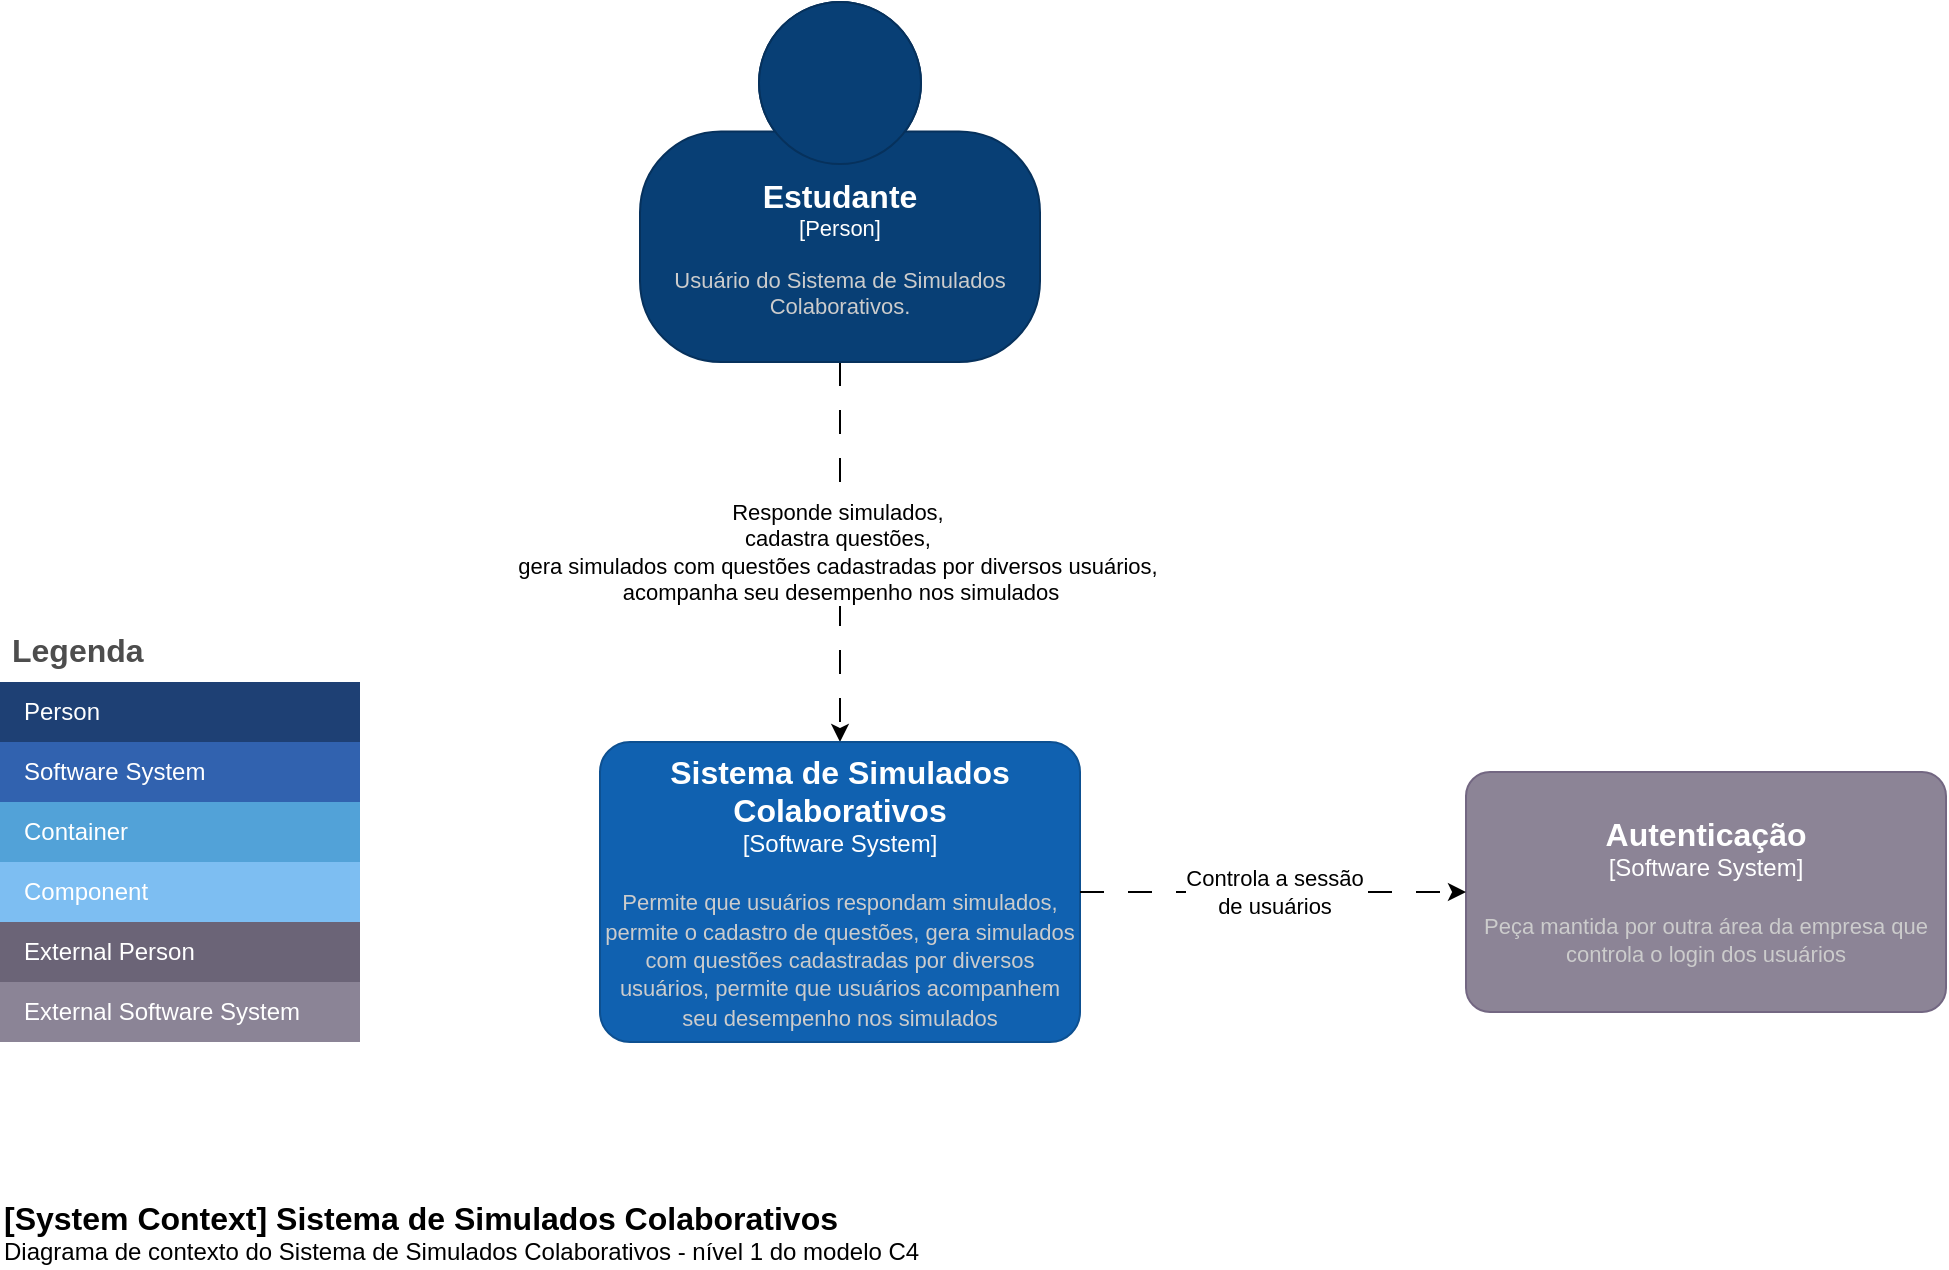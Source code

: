 <mxfile version="24.9.0" pages="2">
  <diagram name="Nivel_01" id="5H8RK2bynrrVNt_t68Tk">
    <mxGraphModel dx="1834" dy="907" grid="0" gridSize="10" guides="1" tooltips="1" connect="1" arrows="1" fold="1" page="0" pageScale="1" pageWidth="827" pageHeight="1169" math="0" shadow="0">
      <root>
        <mxCell id="0" />
        <mxCell id="1" parent="0" />
        <mxCell id="e7h-vB6Fk-GAEoIaYK3s-4" value="Responde simulados,&amp;nbsp;&lt;div&gt;cadastra questões,&amp;nbsp;&lt;div&gt;gera simulados com questões cadastradas por diversos usuários,&amp;nbsp;&lt;/div&gt;&lt;div&gt;acompanha seu desempenho nos simulados&lt;/div&gt;&lt;/div&gt;" style="edgeStyle=orthogonalEdgeStyle;rounded=0;orthogonalLoop=1;jettySize=auto;html=1;dashed=1;dashPattern=12 12;" parent="1" source="e7h-vB6Fk-GAEoIaYK3s-2" target="e7h-vB6Fk-GAEoIaYK3s-3" edge="1">
          <mxGeometry relative="1" as="geometry" />
        </mxCell>
        <object placeholders="1" c4Name="Estudante" c4Type="Person" c4Description="Usuário do Sistema de Simulados Colaborativos." label="&lt;font style=&quot;font-size: 16px&quot;&gt;&lt;b&gt;%c4Name%&lt;/b&gt;&lt;/font&gt;&lt;div&gt;[%c4Type%]&lt;/div&gt;&lt;br&gt;&lt;div&gt;&lt;font style=&quot;font-size: 11px&quot;&gt;&lt;font color=&quot;#cccccc&quot;&gt;%c4Description%&lt;/font&gt;&lt;/div&gt;" id="e7h-vB6Fk-GAEoIaYK3s-2">
          <mxCell style="html=1;fontSize=11;dashed=0;whiteSpace=wrap;fillColor=#083F75;strokeColor=#06315C;fontColor=#ffffff;shape=mxgraph.c4.person2;align=center;metaEdit=1;points=[[0.5,0,0],[1,0.5,0],[1,0.75,0],[0.75,1,0],[0.5,1,0],[0.25,1,0],[0,0.75,0],[0,0.5,0]];resizable=0;" parent="1" vertex="1">
            <mxGeometry x="140" y="100" width="200" height="180" as="geometry" />
          </mxCell>
        </object>
        <object placeholders="1" c4Name="Sistema de Simulados Colaborativos" c4Type="Software System" c4Description="Permite que usuários respondam simulados, permite o cadastro de questões, gera simulados com questões cadastradas por diversos usuários, permite que usuários acompanhem seu desempenho nos simulados" label="&lt;font style=&quot;font-size: 16px&quot;&gt;&lt;b&gt;%c4Name%&lt;/b&gt;&lt;/font&gt;&lt;div&gt;[%c4Type%]&lt;/div&gt;&lt;br&gt;&lt;div&gt;&lt;font style=&quot;font-size: 11px&quot;&gt;&lt;font color=&quot;#cccccc&quot;&gt;%c4Description%&lt;/font&gt;&lt;/div&gt;" id="e7h-vB6Fk-GAEoIaYK3s-3">
          <mxCell style="rounded=1;whiteSpace=wrap;html=1;labelBackgroundColor=none;fillColor=#1061B0;fontColor=#ffffff;align=center;arcSize=10;strokeColor=#0D5091;metaEdit=1;resizable=1;points=[[0.25,0,0],[0.5,0,0],[0.75,0,0],[1,0.25,0],[1,0.5,0],[1,0.75,0],[0.75,1,0],[0.5,1,0],[0.25,1,0],[0,0.75,0],[0,0.5,0],[0,0.25,0]];imageWidth=24;imageHeight=24;" parent="1" vertex="1">
            <mxGeometry x="120" y="470" width="240" height="150" as="geometry" />
          </mxCell>
        </object>
        <object placeholders="1" c4Name="Autenticação" c4Type="Software System" c4Description="Peça mantida por outra área da empresa que controla o login dos usuários" label="&lt;font style=&quot;font-size: 16px&quot;&gt;&lt;b&gt;%c4Name%&lt;/b&gt;&lt;/font&gt;&lt;div&gt;[%c4Type%]&lt;/div&gt;&lt;br&gt;&lt;div&gt;&lt;font style=&quot;font-size: 11px&quot;&gt;&lt;font color=&quot;#cccccc&quot;&gt;%c4Description%&lt;/font&gt;&lt;/div&gt;" id="KkvO_CdFWQH7ebUj5pre-1">
          <mxCell style="rounded=1;whiteSpace=wrap;html=1;labelBackgroundColor=none;fillColor=#8C8496;fontColor=#ffffff;align=center;arcSize=10;strokeColor=#736782;metaEdit=1;resizable=0;points=[[0.25,0,0],[0.5,0,0],[0.75,0,0],[1,0.25,0],[1,0.5,0],[1,0.75,0],[0.75,1,0],[0.5,1,0],[0.25,1,0],[0,0.75,0],[0,0.5,0],[0,0.25,0]];" parent="1" vertex="1">
            <mxGeometry x="553" y="485" width="240" height="120" as="geometry" />
          </mxCell>
        </object>
        <mxCell id="KkvO_CdFWQH7ebUj5pre-2" value="Controla a sessão&lt;div&gt;de usuários&lt;/div&gt;" style="edgeStyle=orthogonalEdgeStyle;rounded=0;orthogonalLoop=1;jettySize=auto;html=1;dashed=1;dashPattern=12 12;exitX=1;exitY=0.5;exitDx=0;exitDy=0;exitPerimeter=0;" parent="1" source="e7h-vB6Fk-GAEoIaYK3s-3" target="KkvO_CdFWQH7ebUj5pre-1" edge="1">
          <mxGeometry relative="1" as="geometry" />
        </mxCell>
        <object placeholders="1" c4Name="[System Context] Sistema de Simulados Colaborativos" c4Type="ContainerScopeBoundary" c4Description="Diagrama de contexto do Sistema de Simulados Colaborativos - nível 1 do modelo C4" label="&lt;font style=&quot;font-size: 16px&quot;&gt;&lt;b&gt;&lt;div style=&quot;text-align: left&quot;&gt;%c4Name%&lt;/div&gt;&lt;/b&gt;&lt;/font&gt;&lt;div style=&quot;text-align: left&quot;&gt;%c4Description%&lt;/div&gt;" id="KkvO_CdFWQH7ebUj5pre-3">
          <mxCell style="text;html=1;strokeColor=none;fillColor=none;align=left;verticalAlign=top;whiteSpace=wrap;rounded=0;metaEdit=1;allowArrows=0;resizable=1;rotatable=0;connectable=0;recursiveResize=0;expand=0;pointerEvents=0;points=[[0.25,0,0],[0.5,0,0],[0.75,0,0],[1,0.25,0],[1,0.5,0],[1,0.75,0],[0.75,1,0],[0.5,1,0],[0.25,1,0],[0,0.75,0],[0,0.5,0],[0,0.25,0]];" parent="1" vertex="1">
            <mxGeometry x="-180" y="692" width="510" height="40" as="geometry" />
          </mxCell>
        </object>
        <mxCell id="bhWjfCL2sMHNNuWfph31-1" value="Legenda" style="shape=table;startSize=30;container=1;collapsible=0;childLayout=tableLayout;fontSize=16;align=left;verticalAlign=top;fillColor=none;strokeColor=none;fontColor=#4D4D4D;fontStyle=1;spacingLeft=6;spacing=0;resizable=0;" parent="1" vertex="1">
          <mxGeometry x="-180" y="410" width="180" height="210" as="geometry" />
        </mxCell>
        <mxCell id="bhWjfCL2sMHNNuWfph31-2" value="" style="shape=tableRow;horizontal=0;startSize=0;swimlaneHead=0;swimlaneBody=0;strokeColor=inherit;top=0;left=0;bottom=0;right=0;collapsible=0;dropTarget=0;fillColor=none;points=[[0,0.5],[1,0.5]];portConstraint=eastwest;fontSize=12;" parent="bhWjfCL2sMHNNuWfph31-1" vertex="1">
          <mxGeometry y="30" width="180" height="30" as="geometry" />
        </mxCell>
        <mxCell id="bhWjfCL2sMHNNuWfph31-3" value="Person" style="shape=partialRectangle;html=1;whiteSpace=wrap;connectable=0;strokeColor=inherit;overflow=hidden;fillColor=#1E4074;top=0;left=0;bottom=0;right=0;pointerEvents=1;fontSize=12;align=left;fontColor=#FFFFFF;gradientColor=none;spacingLeft=10;spacingRight=4;" parent="bhWjfCL2sMHNNuWfph31-2" vertex="1">
          <mxGeometry width="180" height="30" as="geometry">
            <mxRectangle width="180" height="30" as="alternateBounds" />
          </mxGeometry>
        </mxCell>
        <mxCell id="bhWjfCL2sMHNNuWfph31-4" value="" style="shape=tableRow;horizontal=0;startSize=0;swimlaneHead=0;swimlaneBody=0;strokeColor=inherit;top=0;left=0;bottom=0;right=0;collapsible=0;dropTarget=0;fillColor=none;points=[[0,0.5],[1,0.5]];portConstraint=eastwest;fontSize=12;" parent="bhWjfCL2sMHNNuWfph31-1" vertex="1">
          <mxGeometry y="60" width="180" height="30" as="geometry" />
        </mxCell>
        <mxCell id="bhWjfCL2sMHNNuWfph31-5" value="Software System" style="shape=partialRectangle;html=1;whiteSpace=wrap;connectable=0;strokeColor=inherit;overflow=hidden;fillColor=#3162AF;top=0;left=0;bottom=0;right=0;pointerEvents=1;fontSize=12;align=left;fontColor=#FFFFFF;gradientColor=none;spacingLeft=10;spacingRight=4;" parent="bhWjfCL2sMHNNuWfph31-4" vertex="1">
          <mxGeometry width="180" height="30" as="geometry">
            <mxRectangle width="180" height="30" as="alternateBounds" />
          </mxGeometry>
        </mxCell>
        <mxCell id="bhWjfCL2sMHNNuWfph31-6" value="" style="shape=tableRow;horizontal=0;startSize=0;swimlaneHead=0;swimlaneBody=0;strokeColor=inherit;top=0;left=0;bottom=0;right=0;collapsible=0;dropTarget=0;fillColor=none;points=[[0,0.5],[1,0.5]];portConstraint=eastwest;fontSize=12;" parent="bhWjfCL2sMHNNuWfph31-1" vertex="1">
          <mxGeometry y="90" width="180" height="30" as="geometry" />
        </mxCell>
        <mxCell id="bhWjfCL2sMHNNuWfph31-7" value="Container" style="shape=partialRectangle;html=1;whiteSpace=wrap;connectable=0;strokeColor=inherit;overflow=hidden;fillColor=#52a2d8;top=0;left=0;bottom=0;right=0;pointerEvents=1;fontSize=12;align=left;fontColor=#FFFFFF;gradientColor=none;spacingLeft=10;spacingRight=4;" parent="bhWjfCL2sMHNNuWfph31-6" vertex="1">
          <mxGeometry width="180" height="30" as="geometry">
            <mxRectangle width="180" height="30" as="alternateBounds" />
          </mxGeometry>
        </mxCell>
        <mxCell id="bhWjfCL2sMHNNuWfph31-8" value="" style="shape=tableRow;horizontal=0;startSize=0;swimlaneHead=0;swimlaneBody=0;strokeColor=inherit;top=0;left=0;bottom=0;right=0;collapsible=0;dropTarget=0;fillColor=none;points=[[0,0.5],[1,0.5]];portConstraint=eastwest;fontSize=12;" parent="bhWjfCL2sMHNNuWfph31-1" vertex="1">
          <mxGeometry y="120" width="180" height="30" as="geometry" />
        </mxCell>
        <mxCell id="bhWjfCL2sMHNNuWfph31-9" value="Component" style="shape=partialRectangle;html=1;whiteSpace=wrap;connectable=0;strokeColor=inherit;overflow=hidden;fillColor=#7dbef2;top=0;left=0;bottom=0;right=0;pointerEvents=1;fontSize=12;align=left;fontColor=#FFFFFF;gradientColor=none;spacingLeft=10;spacingRight=4;" parent="bhWjfCL2sMHNNuWfph31-8" vertex="1">
          <mxGeometry width="180" height="30" as="geometry">
            <mxRectangle width="180" height="30" as="alternateBounds" />
          </mxGeometry>
        </mxCell>
        <mxCell id="bhWjfCL2sMHNNuWfph31-10" value="" style="shape=tableRow;horizontal=0;startSize=0;swimlaneHead=0;swimlaneBody=0;strokeColor=inherit;top=0;left=0;bottom=0;right=0;collapsible=0;dropTarget=0;fillColor=none;points=[[0,0.5],[1,0.5]];portConstraint=eastwest;fontSize=12;" parent="bhWjfCL2sMHNNuWfph31-1" vertex="1">
          <mxGeometry y="150" width="180" height="30" as="geometry" />
        </mxCell>
        <mxCell id="bhWjfCL2sMHNNuWfph31-11" value="External Person" style="shape=partialRectangle;html=1;whiteSpace=wrap;connectable=0;strokeColor=inherit;overflow=hidden;fillColor=#6b6477;top=0;left=0;bottom=0;right=0;pointerEvents=1;fontSize=12;align=left;fontColor=#FFFFFF;gradientColor=none;spacingLeft=10;spacingRight=4;" parent="bhWjfCL2sMHNNuWfph31-10" vertex="1">
          <mxGeometry width="180" height="30" as="geometry">
            <mxRectangle width="180" height="30" as="alternateBounds" />
          </mxGeometry>
        </mxCell>
        <mxCell id="bhWjfCL2sMHNNuWfph31-12" value="" style="shape=tableRow;horizontal=0;startSize=0;swimlaneHead=0;swimlaneBody=0;strokeColor=inherit;top=0;left=0;bottom=0;right=0;collapsible=0;dropTarget=0;fillColor=none;points=[[0,0.5],[1,0.5]];portConstraint=eastwest;fontSize=12;" parent="bhWjfCL2sMHNNuWfph31-1" vertex="1">
          <mxGeometry y="180" width="180" height="30" as="geometry" />
        </mxCell>
        <mxCell id="bhWjfCL2sMHNNuWfph31-13" value="External Software System" style="shape=partialRectangle;html=1;whiteSpace=wrap;connectable=0;strokeColor=inherit;overflow=hidden;fillColor=#8b8496;top=0;left=0;bottom=0;right=0;pointerEvents=1;fontSize=12;align=left;fontColor=#FFFFFF;gradientColor=none;spacingLeft=10;spacingRight=4;" parent="bhWjfCL2sMHNNuWfph31-12" vertex="1">
          <mxGeometry width="180" height="30" as="geometry">
            <mxRectangle width="180" height="30" as="alternateBounds" />
          </mxGeometry>
        </mxCell>
      </root>
    </mxGraphModel>
  </diagram>
  <diagram id="eyKw_5jtFkNG9nvpcF-B" name="Nivel_02">
    <mxGraphModel dx="1834" dy="907" grid="0" gridSize="10" guides="1" tooltips="1" connect="1" arrows="1" fold="1" page="0" pageScale="1" pageWidth="827" pageHeight="1169" math="0" shadow="0">
      <root>
        <mxCell id="0" />
        <mxCell id="1" parent="0" />
        <mxCell id="5iQ2zW2p_STfxMjJQaRb-1" value="Responde simulados,&amp;nbsp;&lt;div&gt;cadastra questões,&amp;nbsp;&lt;div&gt;gera simulados com questões cadastradas por diversos usuários,&amp;nbsp;&lt;/div&gt;&lt;div&gt;acompanha seu desempenho nos simulados&lt;/div&gt;&lt;/div&gt;" style="edgeStyle=orthogonalEdgeStyle;rounded=0;orthogonalLoop=1;jettySize=auto;html=1;dashed=1;dashPattern=12 12;entryX=0.5;entryY=0;entryDx=0;entryDy=0;entryPerimeter=0;" parent="1" source="5iQ2zW2p_STfxMjJQaRb-2" target="_7IkK0P6RhD-D05Mg6ee-1" edge="1">
          <mxGeometry relative="1" as="geometry">
            <mxPoint x="240" y="490.0" as="targetPoint" />
          </mxGeometry>
        </mxCell>
        <object placeholders="1" c4Name="Estudante" c4Type="Person" c4Description="Usuário do Sistema de Simulados Colaborativos." label="&lt;font style=&quot;font-size: 16px&quot;&gt;&lt;b&gt;%c4Name%&lt;/b&gt;&lt;/font&gt;&lt;div&gt;[%c4Type%]&lt;/div&gt;&lt;br&gt;&lt;div&gt;&lt;font style=&quot;font-size: 11px&quot;&gt;&lt;font color=&quot;#cccccc&quot;&gt;%c4Description%&lt;/font&gt;&lt;/div&gt;" id="5iQ2zW2p_STfxMjJQaRb-2">
          <mxCell style="html=1;fontSize=11;dashed=0;whiteSpace=wrap;fillColor=#083F75;strokeColor=#06315C;fontColor=#ffffff;shape=mxgraph.c4.person2;align=center;metaEdit=1;points=[[0.5,0,0],[1,0.5,0],[1,0.75,0],[0.75,1,0],[0.5,1,0],[0.25,1,0],[0,0.75,0],[0,0.5,0]];resizable=0;" parent="1" vertex="1">
            <mxGeometry x="140" y="100" width="200" height="180" as="geometry" />
          </mxCell>
        </object>
        <object placeholders="1" c4Name="Sistema de Simulados Colaborativos" c4Type="SystemScopeBoundary" c4Application="Software System" label="&lt;font style=&quot;font-size: 16px&quot;&gt;&lt;b&gt;&lt;div style=&quot;text-align: left&quot;&gt;%c4Name%&lt;/div&gt;&lt;/b&gt;&lt;/font&gt;&lt;div style=&quot;text-align: left&quot;&gt;[%c4Application%]&lt;/div&gt;" id="CL_LBndg5or0uDUuHaDi-1">
          <mxCell style="rounded=1;fontSize=11;whiteSpace=wrap;html=1;dashed=1;arcSize=20;fillColor=none;strokeColor=#1fa2db;fontColor=#1FA2DB;labelBackgroundColor=none;align=left;verticalAlign=bottom;labelBorderColor=none;spacingTop=0;spacing=10;dashPattern=8 4;metaEdit=1;rotatable=0;perimeter=rectanglePerimeter;labelPadding=0;allowArrows=0;connectable=0;expand=0;recursiveResize=0;editable=1;pointerEvents=0;absoluteArcSize=1;points=[[0.25,0,0],[0.5,0,0],[0.75,0,0],[1,0.25,0],[1,0.5,0],[1,0.75,0],[0.75,1,0],[0.5,1,0],[0.25,1,0],[0,0.75,0],[0,0.5,0],[0,0.25,0]];" parent="1" vertex="1">
            <mxGeometry x="70" y="450" width="770" height="510" as="geometry" />
          </mxCell>
        </object>
        <object placeholders="1" c4Name="Sistema de APIs" c4Type="Container" c4Technology="NodeJS" c4Description="Disponibiliza todas as funcionalidades do Sistema de Simulados Colaborativos através de API JSON/HTTPS" label="&lt;font style=&quot;font-size: 16px&quot;&gt;&lt;b&gt;%c4Name%&lt;/b&gt;&lt;/font&gt;&lt;div&gt;[%c4Type%: %c4Technology%]&lt;/div&gt;&lt;br&gt;&lt;div&gt;&lt;font style=&quot;font-size: 11px&quot;&gt;&lt;font color=&quot;#E6E6E6&quot;&gt;%c4Description%&lt;/font&gt;&lt;/div&gt;" id="CL_LBndg5or0uDUuHaDi-3">
          <mxCell style="rounded=1;whiteSpace=wrap;html=1;fontSize=11;labelBackgroundColor=none;fillColor=#23A2D9;fontColor=#ffffff;align=center;arcSize=10;strokeColor=#0E7DAD;metaEdit=1;resizable=0;points=[[0.25,0,0],[0.5,0,0],[0.75,0,0],[1,0.25,0],[1,0.5,0],[1,0.75,0],[0.75,1,0],[0.5,1,0],[0.25,1,0],[0,0.75,0],[0,0.5,0],[0,0.25,0]];" parent="1" vertex="1">
            <mxGeometry x="560" y="506" width="240" height="120" as="geometry" />
          </mxCell>
        </object>
        <object placeholders="1" c4Name="Banco de Dados" c4Type="Container" c4Technology="PostgreSQL" c4Description="Armazena dados referentes às questões cadastradas, simulados realizados, notas obtidas, etc." label="&lt;font style=&quot;font-size: 16px&quot;&gt;&lt;b&gt;%c4Name%&lt;/b&gt;&lt;/font&gt;&lt;div&gt;[%c4Type%:&amp;nbsp;%c4Technology%]&lt;/div&gt;&lt;br&gt;&lt;div&gt;&lt;font style=&quot;font-size: 11px&quot;&gt;&lt;font color=&quot;#E6E6E6&quot;&gt;%c4Description%&lt;/font&gt;&lt;/div&gt;" id="CL_LBndg5or0uDUuHaDi-4">
          <mxCell style="shape=cylinder3;size=15;whiteSpace=wrap;html=1;boundedLbl=1;rounded=0;labelBackgroundColor=none;fillColor=#23A2D9;fontSize=12;fontColor=#ffffff;align=center;strokeColor=#0E7DAD;metaEdit=1;points=[[0.5,0,0],[1,0.25,0],[1,0.5,0],[1,0.75,0],[0.5,1,0],[0,0.75,0],[0,0.5,0],[0,0.25,0]];resizable=0;" parent="1" vertex="1">
            <mxGeometry x="560" y="790" width="240" height="120" as="geometry" />
          </mxCell>
        </object>
        <mxCell id="c6PvVyJN1bNgqXZLuOgy-1" value="Legenda" style="shape=table;startSize=30;container=1;collapsible=0;childLayout=tableLayout;fontSize=16;align=left;verticalAlign=top;fillColor=none;strokeColor=none;fontColor=#4D4D4D;fontStyle=1;spacingLeft=6;spacing=0;resizable=0;" parent="1" vertex="1">
          <mxGeometry x="-150" y="749" width="180" height="210" as="geometry" />
        </mxCell>
        <mxCell id="c6PvVyJN1bNgqXZLuOgy-2" value="" style="shape=tableRow;horizontal=0;startSize=0;swimlaneHead=0;swimlaneBody=0;strokeColor=inherit;top=0;left=0;bottom=0;right=0;collapsible=0;dropTarget=0;fillColor=none;points=[[0,0.5],[1,0.5]];portConstraint=eastwest;fontSize=12;" parent="c6PvVyJN1bNgqXZLuOgy-1" vertex="1">
          <mxGeometry y="30" width="180" height="30" as="geometry" />
        </mxCell>
        <mxCell id="c6PvVyJN1bNgqXZLuOgy-3" value="Person" style="shape=partialRectangle;html=1;whiteSpace=wrap;connectable=0;strokeColor=inherit;overflow=hidden;fillColor=#1E4074;top=0;left=0;bottom=0;right=0;pointerEvents=1;fontSize=12;align=left;fontColor=#FFFFFF;gradientColor=none;spacingLeft=10;spacingRight=4;" parent="c6PvVyJN1bNgqXZLuOgy-2" vertex="1">
          <mxGeometry width="180" height="30" as="geometry">
            <mxRectangle width="180" height="30" as="alternateBounds" />
          </mxGeometry>
        </mxCell>
        <mxCell id="c6PvVyJN1bNgqXZLuOgy-4" value="" style="shape=tableRow;horizontal=0;startSize=0;swimlaneHead=0;swimlaneBody=0;strokeColor=inherit;top=0;left=0;bottom=0;right=0;collapsible=0;dropTarget=0;fillColor=none;points=[[0,0.5],[1,0.5]];portConstraint=eastwest;fontSize=12;" parent="c6PvVyJN1bNgqXZLuOgy-1" vertex="1">
          <mxGeometry y="60" width="180" height="30" as="geometry" />
        </mxCell>
        <mxCell id="c6PvVyJN1bNgqXZLuOgy-5" value="Software System" style="shape=partialRectangle;html=1;whiteSpace=wrap;connectable=0;strokeColor=inherit;overflow=hidden;fillColor=#3162AF;top=0;left=0;bottom=0;right=0;pointerEvents=1;fontSize=12;align=left;fontColor=#FFFFFF;gradientColor=none;spacingLeft=10;spacingRight=4;" parent="c6PvVyJN1bNgqXZLuOgy-4" vertex="1">
          <mxGeometry width="180" height="30" as="geometry">
            <mxRectangle width="180" height="30" as="alternateBounds" />
          </mxGeometry>
        </mxCell>
        <mxCell id="c6PvVyJN1bNgqXZLuOgy-6" value="" style="shape=tableRow;horizontal=0;startSize=0;swimlaneHead=0;swimlaneBody=0;strokeColor=inherit;top=0;left=0;bottom=0;right=0;collapsible=0;dropTarget=0;fillColor=none;points=[[0,0.5],[1,0.5]];portConstraint=eastwest;fontSize=12;" parent="c6PvVyJN1bNgqXZLuOgy-1" vertex="1">
          <mxGeometry y="90" width="180" height="30" as="geometry" />
        </mxCell>
        <mxCell id="c6PvVyJN1bNgqXZLuOgy-7" value="Container" style="shape=partialRectangle;html=1;whiteSpace=wrap;connectable=0;strokeColor=inherit;overflow=hidden;fillColor=#52a2d8;top=0;left=0;bottom=0;right=0;pointerEvents=1;fontSize=12;align=left;fontColor=#FFFFFF;gradientColor=none;spacingLeft=10;spacingRight=4;" parent="c6PvVyJN1bNgqXZLuOgy-6" vertex="1">
          <mxGeometry width="180" height="30" as="geometry">
            <mxRectangle width="180" height="30" as="alternateBounds" />
          </mxGeometry>
        </mxCell>
        <mxCell id="c6PvVyJN1bNgqXZLuOgy-8" value="" style="shape=tableRow;horizontal=0;startSize=0;swimlaneHead=0;swimlaneBody=0;strokeColor=inherit;top=0;left=0;bottom=0;right=0;collapsible=0;dropTarget=0;fillColor=none;points=[[0,0.5],[1,0.5]];portConstraint=eastwest;fontSize=12;" parent="c6PvVyJN1bNgqXZLuOgy-1" vertex="1">
          <mxGeometry y="120" width="180" height="30" as="geometry" />
        </mxCell>
        <mxCell id="c6PvVyJN1bNgqXZLuOgy-9" value="Component" style="shape=partialRectangle;html=1;whiteSpace=wrap;connectable=0;strokeColor=inherit;overflow=hidden;fillColor=#7dbef2;top=0;left=0;bottom=0;right=0;pointerEvents=1;fontSize=12;align=left;fontColor=#FFFFFF;gradientColor=none;spacingLeft=10;spacingRight=4;" parent="c6PvVyJN1bNgqXZLuOgy-8" vertex="1">
          <mxGeometry width="180" height="30" as="geometry">
            <mxRectangle width="180" height="30" as="alternateBounds" />
          </mxGeometry>
        </mxCell>
        <mxCell id="c6PvVyJN1bNgqXZLuOgy-10" value="" style="shape=tableRow;horizontal=0;startSize=0;swimlaneHead=0;swimlaneBody=0;strokeColor=inherit;top=0;left=0;bottom=0;right=0;collapsible=0;dropTarget=0;fillColor=none;points=[[0,0.5],[1,0.5]];portConstraint=eastwest;fontSize=12;" parent="c6PvVyJN1bNgqXZLuOgy-1" vertex="1">
          <mxGeometry y="150" width="180" height="30" as="geometry" />
        </mxCell>
        <mxCell id="c6PvVyJN1bNgqXZLuOgy-11" value="External Person" style="shape=partialRectangle;html=1;whiteSpace=wrap;connectable=0;strokeColor=inherit;overflow=hidden;fillColor=#6b6477;top=0;left=0;bottom=0;right=0;pointerEvents=1;fontSize=12;align=left;fontColor=#FFFFFF;gradientColor=none;spacingLeft=10;spacingRight=4;" parent="c6PvVyJN1bNgqXZLuOgy-10" vertex="1">
          <mxGeometry width="180" height="30" as="geometry">
            <mxRectangle width="180" height="30" as="alternateBounds" />
          </mxGeometry>
        </mxCell>
        <mxCell id="c6PvVyJN1bNgqXZLuOgy-12" value="" style="shape=tableRow;horizontal=0;startSize=0;swimlaneHead=0;swimlaneBody=0;strokeColor=inherit;top=0;left=0;bottom=0;right=0;collapsible=0;dropTarget=0;fillColor=none;points=[[0,0.5],[1,0.5]];portConstraint=eastwest;fontSize=12;" parent="c6PvVyJN1bNgqXZLuOgy-1" vertex="1">
          <mxGeometry y="180" width="180" height="30" as="geometry" />
        </mxCell>
        <mxCell id="c6PvVyJN1bNgqXZLuOgy-13" value="External Software System" style="shape=partialRectangle;html=1;whiteSpace=wrap;connectable=0;strokeColor=inherit;overflow=hidden;fillColor=#8b8496;top=0;left=0;bottom=0;right=0;pointerEvents=1;fontSize=12;align=left;fontColor=#FFFFFF;gradientColor=none;spacingLeft=10;spacingRight=4;" parent="c6PvVyJN1bNgqXZLuOgy-12" vertex="1">
          <mxGeometry width="180" height="30" as="geometry">
            <mxRectangle width="180" height="30" as="alternateBounds" />
          </mxGeometry>
        </mxCell>
        <object placeholders="1" c4Name="[System Context] Sistema de Simulados Colaborativos" c4Type="ContainerScopeBoundary" c4Description="Diagrama de contexto do Sistema de Simulados Colaborativos - nível 2 do modelo C4" label="&lt;font style=&quot;font-size: 16px&quot;&gt;&lt;b&gt;&lt;div style=&quot;text-align: left&quot;&gt;%c4Name%&lt;/div&gt;&lt;/b&gt;&lt;/font&gt;&lt;div style=&quot;text-align: left&quot;&gt;%c4Description%&lt;/div&gt;" id="NSgmHD5Emlv163TTFXFE-1">
          <mxCell style="text;html=1;strokeColor=none;fillColor=none;align=left;verticalAlign=top;whiteSpace=wrap;rounded=0;metaEdit=1;allowArrows=0;resizable=1;rotatable=0;connectable=0;recursiveResize=0;expand=0;pointerEvents=0;points=[[0.25,0,0],[0.5,0,0],[0.75,0,0],[1,0.25,0],[1,0.5,0],[1,0.75,0],[0.75,1,0],[0.5,1,0],[0.25,1,0],[0,0.75,0],[0,0.5,0],[0,0.25,0]];" parent="1" vertex="1">
            <mxGeometry x="-150" y="980" width="530" height="40" as="geometry" />
          </mxCell>
        </object>
        <object placeholders="1" c4Name="Aplicação Web" c4Type="Container" c4Technology="JavaScript e Angular" c4Description="Disponibiliza todas as funcionalidades do Sistema de Simulados Colaborativos para os estudantes através do navegador" label="&lt;font style=&quot;font-size: 16px&quot;&gt;&lt;b&gt;%c4Name%&lt;/b&gt;&lt;/font&gt;&lt;div&gt;[%c4Type%:&amp;nbsp;%c4Technology%]&lt;/div&gt;&lt;br&gt;&lt;div&gt;&lt;font style=&quot;font-size: 11px&quot;&gt;&lt;font color=&quot;#E6E6E6&quot;&gt;%c4Description%&lt;/font&gt;&lt;/div&gt;" id="_7IkK0P6RhD-D05Mg6ee-1">
          <mxCell style="shape=mxgraph.c4.webBrowserContainer2;whiteSpace=wrap;html=1;boundedLbl=1;rounded=0;labelBackgroundColor=none;strokeColor=#118ACD;fillColor=#23A2D9;strokeColor=#118ACD;strokeColor2=#0E7DAD;fontSize=12;fontColor=#ffffff;align=center;metaEdit=1;points=[[0.5,0,0],[1,0.25,0],[1,0.5,0],[1,0.75,0],[0.5,1,0],[0,0.75,0],[0,0.5,0],[0,0.25,0]];resizable=0;" parent="1" vertex="1">
            <mxGeometry x="120" y="490" width="240" height="160" as="geometry" />
          </mxCell>
        </object>
        <object placeholders="1" c4Name="Autenticação" c4Type="Software System" c4Description="Peça mantida por outra área da empresa que controla o login dos usuários" label="&lt;font style=&quot;font-size: 16px&quot;&gt;&lt;b&gt;%c4Name%&lt;/b&gt;&lt;/font&gt;&lt;div&gt;[%c4Type%]&lt;/div&gt;&lt;br&gt;&lt;div&gt;&lt;font style=&quot;font-size: 11px&quot;&gt;&lt;font color=&quot;#cccccc&quot;&gt;%c4Description%&lt;/font&gt;&lt;/div&gt;" id="uC5UWcLT4jP_uvXXPWNI-1">
          <mxCell style="rounded=1;whiteSpace=wrap;html=1;labelBackgroundColor=none;fillColor=#8C8496;fontColor=#ffffff;align=center;arcSize=10;strokeColor=#736782;metaEdit=1;resizable=0;points=[[0.25,0,0],[0.5,0,0],[0.75,0,0],[1,0.25,0],[1,0.5,0],[1,0.75,0],[0.75,1,0],[0.5,1,0],[0.25,1,0],[0,0.75,0],[0,0.5,0],[0,0.25,0]];" parent="1" vertex="1">
            <mxGeometry x="990" y="506" width="240" height="120" as="geometry" />
          </mxCell>
        </object>
        <mxCell id="CdGyHtZiReQSjetf9VfD-1" value="Controla a sessão&lt;div&gt;de usuários&lt;/div&gt;" style="edgeStyle=orthogonalEdgeStyle;rounded=0;orthogonalLoop=1;jettySize=auto;html=1;dashed=1;dashPattern=12 12;exitX=1;exitY=0.5;exitDx=0;exitDy=0;exitPerimeter=0;entryX=0;entryY=0.5;entryDx=0;entryDy=0;entryPerimeter=0;" parent="1" source="CL_LBndg5or0uDUuHaDi-3" target="uC5UWcLT4jP_uvXXPWNI-1" edge="1">
          <mxGeometry relative="1" as="geometry">
            <mxPoint x="360" y="545" as="sourcePoint" />
            <mxPoint x="553" y="545" as="targetPoint" />
          </mxGeometry>
        </mxCell>
        <mxCell id="CdGyHtZiReQSjetf9VfD-3" value="Chama API&lt;div&gt;[HTTPS/JSON]&lt;/div&gt;" style="edgeStyle=orthogonalEdgeStyle;rounded=0;orthogonalLoop=1;jettySize=auto;html=1;dashed=1;dashPattern=12 12;exitX=0.981;exitY=0.475;exitDx=0;exitDy=0;exitPerimeter=0;entryX=0;entryY=0.5;entryDx=0;entryDy=0;entryPerimeter=0;" parent="1" source="_7IkK0P6RhD-D05Mg6ee-1" target="CL_LBndg5or0uDUuHaDi-3" edge="1">
          <mxGeometry x="0.001" relative="1" as="geometry">
            <mxPoint x="360" y="545" as="sourcePoint" />
            <mxPoint x="553" y="545" as="targetPoint" />
            <mxPoint as="offset" />
          </mxGeometry>
        </mxCell>
        <mxCell id="CdGyHtZiReQSjetf9VfD-4" value="Consulta e escreve&lt;div&gt;[SQL/TCP]&lt;/div&gt;" style="edgeStyle=orthogonalEdgeStyle;rounded=0;orthogonalLoop=1;jettySize=auto;html=1;dashed=1;dashPattern=12 12;exitX=0.5;exitY=1;exitDx=0;exitDy=0;exitPerimeter=0;" parent="1" source="CL_LBndg5or0uDUuHaDi-3" target="CL_LBndg5or0uDUuHaDi-4" edge="1">
          <mxGeometry x="0.001" relative="1" as="geometry">
            <mxPoint x="360" y="545" as="sourcePoint" />
            <mxPoint x="553" y="545" as="targetPoint" />
            <mxPoint as="offset" />
          </mxGeometry>
        </mxCell>
      </root>
    </mxGraphModel>
  </diagram>
</mxfile>
